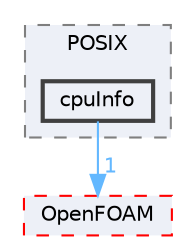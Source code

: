 digraph "src/OSspecific/POSIX/cpuInfo"
{
 // LATEX_PDF_SIZE
  bgcolor="transparent";
  edge [fontname=Helvetica,fontsize=10,labelfontname=Helvetica,labelfontsize=10];
  node [fontname=Helvetica,fontsize=10,shape=box,height=0.2,width=0.4];
  compound=true
  subgraph clusterdir_94c34cce8591e074e6ace6f8df04d41e {
    graph [ bgcolor="#edf0f7", pencolor="grey50", label="POSIX", fontname=Helvetica,fontsize=10 style="filled,dashed", URL="dir_94c34cce8591e074e6ace6f8df04d41e.html",tooltip=""]
  dir_e6220690f26040ce476d33531095dcfb [label="cpuInfo", fillcolor="#edf0f7", color="grey25", style="filled,bold", URL="dir_e6220690f26040ce476d33531095dcfb.html",tooltip=""];
  }
  dir_c5473ff19b20e6ec4dfe5c310b3778a8 [label="OpenFOAM", fillcolor="#edf0f7", color="red", style="filled,dashed", URL="dir_c5473ff19b20e6ec4dfe5c310b3778a8.html",tooltip=""];
  dir_e6220690f26040ce476d33531095dcfb->dir_c5473ff19b20e6ec4dfe5c310b3778a8 [headlabel="1", labeldistance=1.5 headhref="dir_000720_002695.html" href="dir_000720_002695.html" color="steelblue1" fontcolor="steelblue1"];
}
